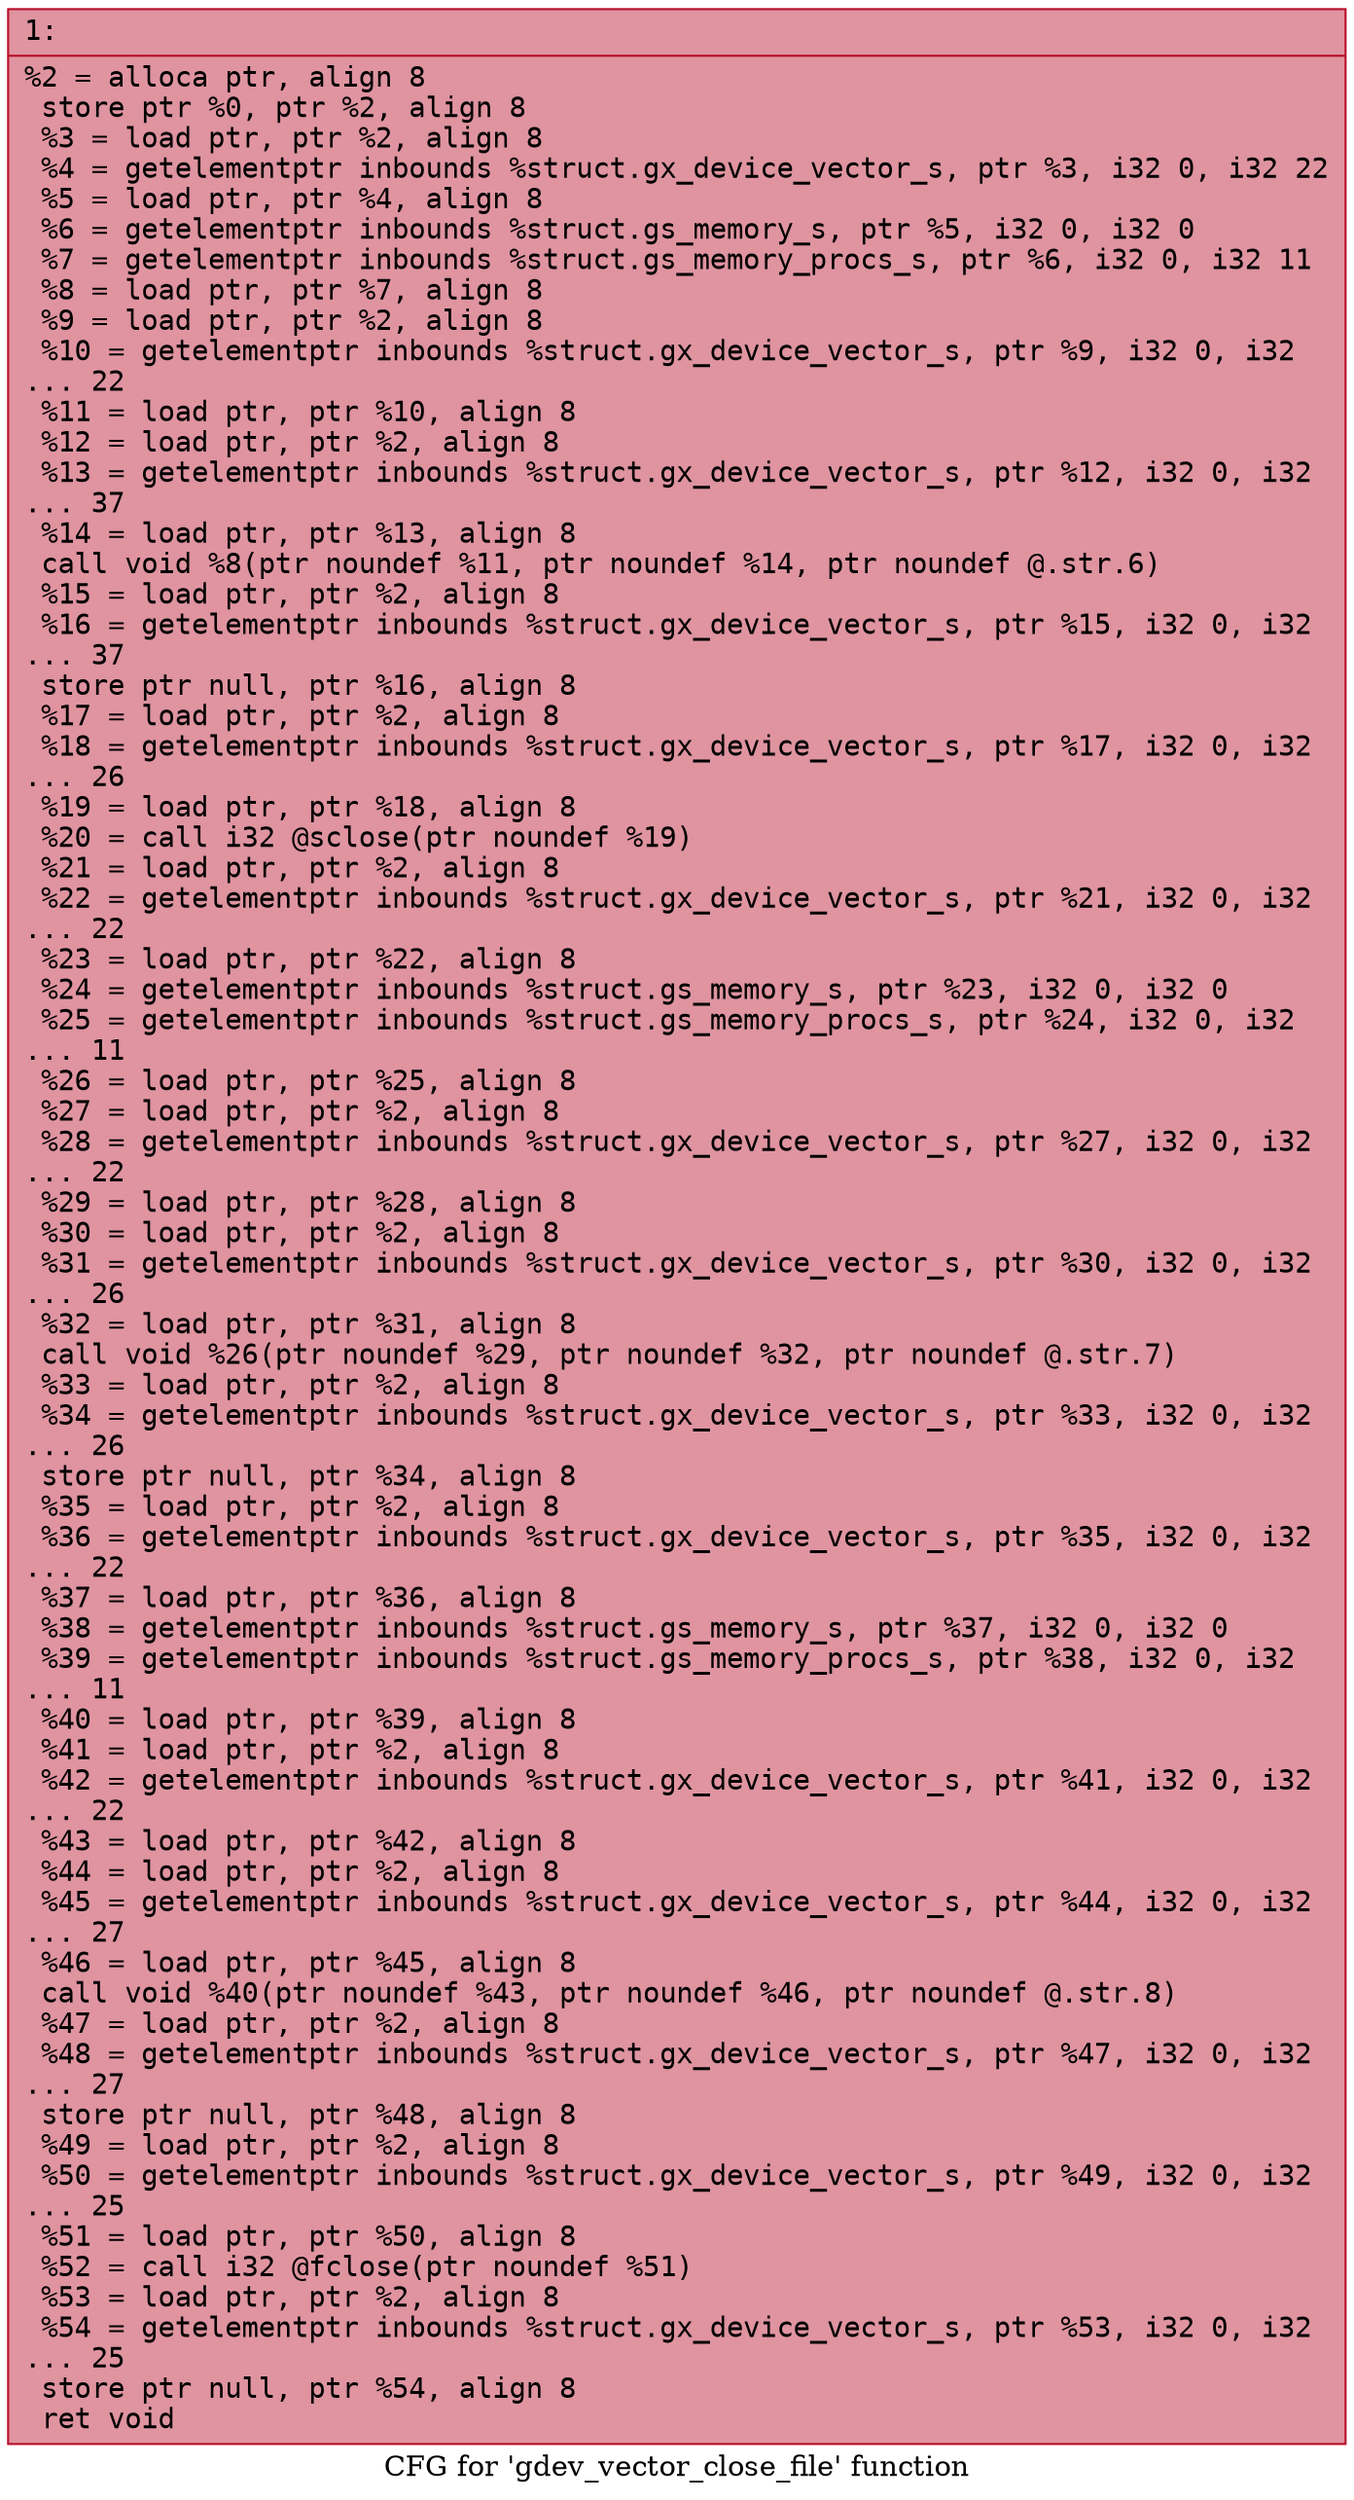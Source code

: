 digraph "CFG for 'gdev_vector_close_file' function" {
	label="CFG for 'gdev_vector_close_file' function";

	Node0x6000009ce5d0 [shape=record,color="#b70d28ff", style=filled, fillcolor="#b70d2870" fontname="Courier",label="{1:\l|  %2 = alloca ptr, align 8\l  store ptr %0, ptr %2, align 8\l  %3 = load ptr, ptr %2, align 8\l  %4 = getelementptr inbounds %struct.gx_device_vector_s, ptr %3, i32 0, i32 22\l  %5 = load ptr, ptr %4, align 8\l  %6 = getelementptr inbounds %struct.gs_memory_s, ptr %5, i32 0, i32 0\l  %7 = getelementptr inbounds %struct.gs_memory_procs_s, ptr %6, i32 0, i32 11\l  %8 = load ptr, ptr %7, align 8\l  %9 = load ptr, ptr %2, align 8\l  %10 = getelementptr inbounds %struct.gx_device_vector_s, ptr %9, i32 0, i32\l... 22\l  %11 = load ptr, ptr %10, align 8\l  %12 = load ptr, ptr %2, align 8\l  %13 = getelementptr inbounds %struct.gx_device_vector_s, ptr %12, i32 0, i32\l... 37\l  %14 = load ptr, ptr %13, align 8\l  call void %8(ptr noundef %11, ptr noundef %14, ptr noundef @.str.6)\l  %15 = load ptr, ptr %2, align 8\l  %16 = getelementptr inbounds %struct.gx_device_vector_s, ptr %15, i32 0, i32\l... 37\l  store ptr null, ptr %16, align 8\l  %17 = load ptr, ptr %2, align 8\l  %18 = getelementptr inbounds %struct.gx_device_vector_s, ptr %17, i32 0, i32\l... 26\l  %19 = load ptr, ptr %18, align 8\l  %20 = call i32 @sclose(ptr noundef %19)\l  %21 = load ptr, ptr %2, align 8\l  %22 = getelementptr inbounds %struct.gx_device_vector_s, ptr %21, i32 0, i32\l... 22\l  %23 = load ptr, ptr %22, align 8\l  %24 = getelementptr inbounds %struct.gs_memory_s, ptr %23, i32 0, i32 0\l  %25 = getelementptr inbounds %struct.gs_memory_procs_s, ptr %24, i32 0, i32\l... 11\l  %26 = load ptr, ptr %25, align 8\l  %27 = load ptr, ptr %2, align 8\l  %28 = getelementptr inbounds %struct.gx_device_vector_s, ptr %27, i32 0, i32\l... 22\l  %29 = load ptr, ptr %28, align 8\l  %30 = load ptr, ptr %2, align 8\l  %31 = getelementptr inbounds %struct.gx_device_vector_s, ptr %30, i32 0, i32\l... 26\l  %32 = load ptr, ptr %31, align 8\l  call void %26(ptr noundef %29, ptr noundef %32, ptr noundef @.str.7)\l  %33 = load ptr, ptr %2, align 8\l  %34 = getelementptr inbounds %struct.gx_device_vector_s, ptr %33, i32 0, i32\l... 26\l  store ptr null, ptr %34, align 8\l  %35 = load ptr, ptr %2, align 8\l  %36 = getelementptr inbounds %struct.gx_device_vector_s, ptr %35, i32 0, i32\l... 22\l  %37 = load ptr, ptr %36, align 8\l  %38 = getelementptr inbounds %struct.gs_memory_s, ptr %37, i32 0, i32 0\l  %39 = getelementptr inbounds %struct.gs_memory_procs_s, ptr %38, i32 0, i32\l... 11\l  %40 = load ptr, ptr %39, align 8\l  %41 = load ptr, ptr %2, align 8\l  %42 = getelementptr inbounds %struct.gx_device_vector_s, ptr %41, i32 0, i32\l... 22\l  %43 = load ptr, ptr %42, align 8\l  %44 = load ptr, ptr %2, align 8\l  %45 = getelementptr inbounds %struct.gx_device_vector_s, ptr %44, i32 0, i32\l... 27\l  %46 = load ptr, ptr %45, align 8\l  call void %40(ptr noundef %43, ptr noundef %46, ptr noundef @.str.8)\l  %47 = load ptr, ptr %2, align 8\l  %48 = getelementptr inbounds %struct.gx_device_vector_s, ptr %47, i32 0, i32\l... 27\l  store ptr null, ptr %48, align 8\l  %49 = load ptr, ptr %2, align 8\l  %50 = getelementptr inbounds %struct.gx_device_vector_s, ptr %49, i32 0, i32\l... 25\l  %51 = load ptr, ptr %50, align 8\l  %52 = call i32 @fclose(ptr noundef %51)\l  %53 = load ptr, ptr %2, align 8\l  %54 = getelementptr inbounds %struct.gx_device_vector_s, ptr %53, i32 0, i32\l... 25\l  store ptr null, ptr %54, align 8\l  ret void\l}"];
}
